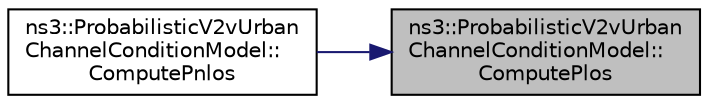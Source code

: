 digraph "ns3::ProbabilisticV2vUrbanChannelConditionModel::ComputePlos"
{
 // LATEX_PDF_SIZE
  edge [fontname="Helvetica",fontsize="10",labelfontname="Helvetica",labelfontsize="10"];
  node [fontname="Helvetica",fontsize="10",shape=record];
  rankdir="RL";
  Node1 [label="ns3::ProbabilisticV2vUrban\lChannelConditionModel::\lComputePlos",height=0.2,width=0.4,color="black", fillcolor="grey75", style="filled", fontcolor="black",tooltip="Compute the LOS probability."];
  Node1 -> Node2 [dir="back",color="midnightblue",fontsize="10",style="solid",fontname="Helvetica"];
  Node2 [label="ns3::ProbabilisticV2vUrban\lChannelConditionModel::\lComputePnlos",height=0.2,width=0.4,color="black", fillcolor="white", style="filled",URL="$classns3_1_1_probabilistic_v2v_urban_channel_condition_model.html#a428010aa4940c2f9e1fb1a360861bbcc",tooltip="Compute the NLOS probability."];
}
